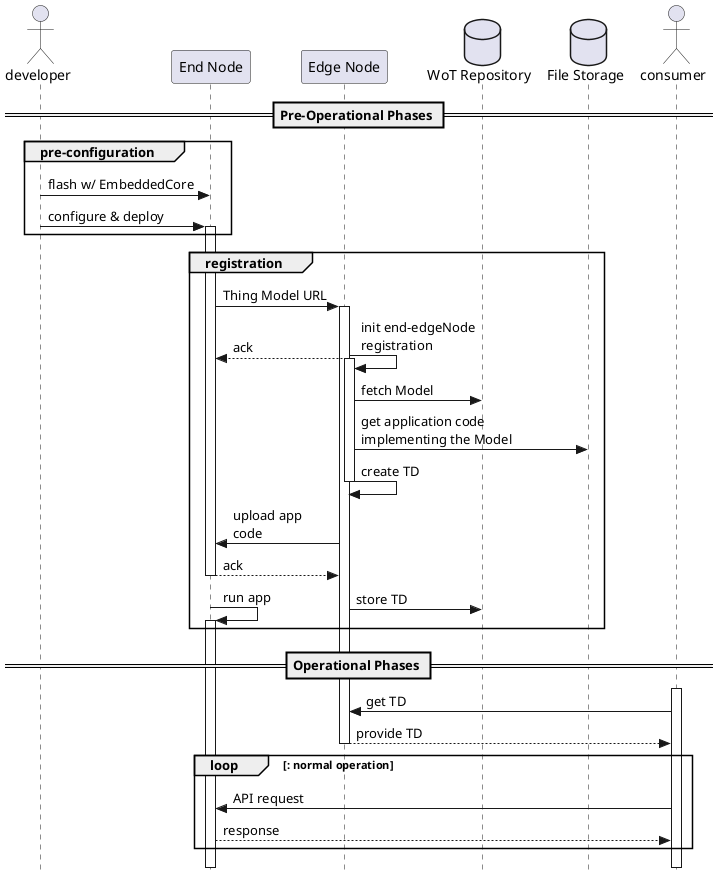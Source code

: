 @startuml
!pragma teoz true
skinparam style strictuml

actor developer as dev

participant "End Node" as endNode
participant "Edge Node" as edgeNode
database "WoT Repository" as db
database "File Storage" as store

actor consumer

== Pre-Operational Phases ==

group pre-configuration
    dev -> endNode : flash w/ EmbeddedCore
    dev -> endNode : configure & deploy
    activate endNode
end 

group registration
    endNode -> edgeNode : Thing Model URL
       
    activate edgeNode
    edgeNode -> edgeNode : init end-edgeNode\nregistration
    & edgeNode --> endNode : ack
    
    activate edgeNode
    edgeNode -> db : fetch Model
    edgeNode -> store : get application code\nimplementing the Model
    
    edgeNode -> edgeNode : create TD
    deactivate edgeNode
    
    edgeNode -> endNode : upload app\ncode
    endNode --> edgeNode : ack
    deactivate endNode
    
    edgeNode -> db : store TD
    & endNode -> endNode : run app
    activate endNode
end

== Operational Phases == 

activate consumer
consumer -> edgeNode: get TD
edgeNode --> consumer: provide TD
deactivate edgeNode

loop : normal operation
    consumer -> endNode : API request
    endNode --> consumer : response
end loop

deactivate endNode
deactivate consumer

@enduml
